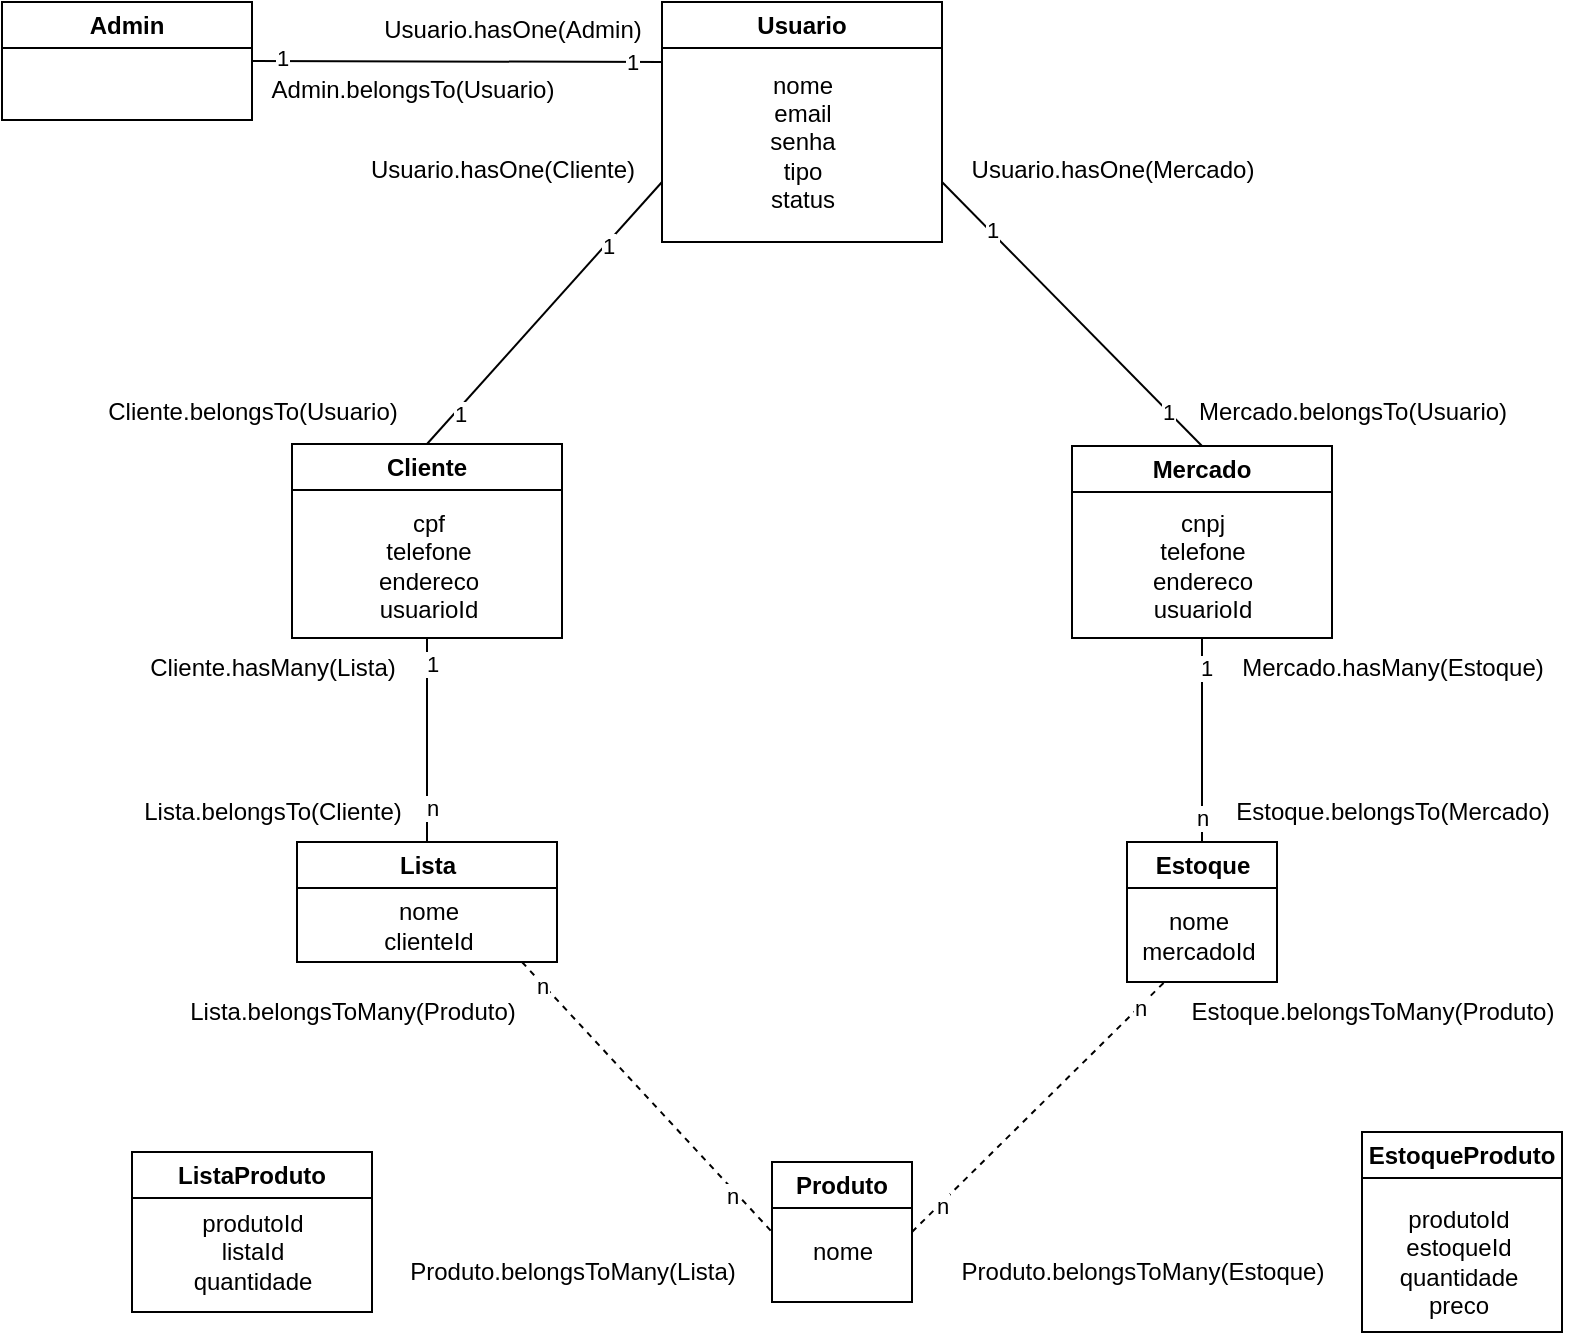 <mxfile version="20.8.3" type="github">
  <diagram id="R2lEEEUBdFMjLlhIrx00" name="Page-1">
    <mxGraphModel dx="838" dy="925" grid="1" gridSize="10" guides="1" tooltips="1" connect="1" arrows="1" fold="1" page="1" pageScale="1" pageWidth="850" pageHeight="1100" math="0" shadow="0" extFonts="Permanent Marker^https://fonts.googleapis.com/css?family=Permanent+Marker">
      <root>
        <mxCell id="0" />
        <mxCell id="1" parent="0" />
        <mxCell id="mJCVQWyvIj6q-jdcfidK-32" style="edgeStyle=none;rounded=0;orthogonalLoop=1;jettySize=auto;html=1;exitX=0;exitY=0.25;exitDx=0;exitDy=0;entryX=1;entryY=0.5;entryDx=0;entryDy=0;endArrow=none;endFill=0;" edge="1" parent="1" source="TfROTFcJluRfFDihY3kL-1" target="TfROTFcJluRfFDihY3kL-3">
          <mxGeometry relative="1" as="geometry" />
        </mxCell>
        <mxCell id="mJCVQWyvIj6q-jdcfidK-33" value="1" style="edgeLabel;html=1;align=center;verticalAlign=middle;resizable=0;points=[];" vertex="1" connectable="0" parent="mJCVQWyvIj6q-jdcfidK-32">
          <mxGeometry x="0.854" y="-2" relative="1" as="geometry">
            <mxPoint as="offset" />
          </mxGeometry>
        </mxCell>
        <mxCell id="mJCVQWyvIj6q-jdcfidK-34" value="1" style="edgeLabel;html=1;align=center;verticalAlign=middle;resizable=0;points=[];" vertex="1" connectable="0" parent="mJCVQWyvIj6q-jdcfidK-32">
          <mxGeometry x="-0.854" relative="1" as="geometry">
            <mxPoint as="offset" />
          </mxGeometry>
        </mxCell>
        <mxCell id="TfROTFcJluRfFDihY3kL-1" value="Usuario" style="swimlane;whiteSpace=wrap;html=1;" parent="1" vertex="1">
          <mxGeometry x="363" y="218" width="140" height="120" as="geometry" />
        </mxCell>
        <mxCell id="TfROTFcJluRfFDihY3kL-2" value="nome&lt;br&gt;email&lt;br&gt;senha&lt;br&gt;tipo&lt;br&gt;status" style="text;html=1;align=center;verticalAlign=middle;resizable=0;points=[];autosize=1;strokeColor=none;fillColor=none;" parent="TfROTFcJluRfFDihY3kL-1" vertex="1">
          <mxGeometry x="40" y="24.5" width="60" height="90" as="geometry" />
        </mxCell>
        <mxCell id="TfROTFcJluRfFDihY3kL-3" value="Admin" style="swimlane;whiteSpace=wrap;html=1;" parent="1" vertex="1">
          <mxGeometry x="33" y="218" width="125" height="59" as="geometry" />
        </mxCell>
        <mxCell id="mJCVQWyvIj6q-jdcfidK-12" style="edgeStyle=none;rounded=0;orthogonalLoop=1;jettySize=auto;html=1;exitX=0.5;exitY=0;exitDx=0;exitDy=0;entryX=0.5;entryY=1;entryDx=0;entryDy=0;endArrow=none;endFill=0;" edge="1" parent="1" source="TfROTFcJluRfFDihY3kL-4" target="TfROTFcJluRfFDihY3kL-7">
          <mxGeometry relative="1" as="geometry" />
        </mxCell>
        <mxCell id="mJCVQWyvIj6q-jdcfidK-14" value="1" style="edgeLabel;html=1;align=center;verticalAlign=middle;resizable=0;points=[];" vertex="1" connectable="0" parent="mJCVQWyvIj6q-jdcfidK-12">
          <mxGeometry x="0.745" y="-1" relative="1" as="geometry">
            <mxPoint x="1" as="offset" />
          </mxGeometry>
        </mxCell>
        <mxCell id="mJCVQWyvIj6q-jdcfidK-15" value="n" style="edgeLabel;html=1;align=center;verticalAlign=middle;resizable=0;points=[];" vertex="1" connectable="0" parent="mJCVQWyvIj6q-jdcfidK-12">
          <mxGeometry x="-0.667" y="-1" relative="1" as="geometry">
            <mxPoint x="1" as="offset" />
          </mxGeometry>
        </mxCell>
        <mxCell id="mJCVQWyvIj6q-jdcfidK-22" style="edgeStyle=none;rounded=0;orthogonalLoop=1;jettySize=auto;html=1;entryX=0;entryY=0.5;entryDx=0;entryDy=0;endArrow=none;endFill=0;dashed=1;" edge="1" parent="1" target="TfROTFcJluRfFDihY3kL-17">
          <mxGeometry relative="1" as="geometry">
            <mxPoint x="293" y="698" as="sourcePoint" />
          </mxGeometry>
        </mxCell>
        <mxCell id="mJCVQWyvIj6q-jdcfidK-24" value="n" style="edgeLabel;html=1;align=center;verticalAlign=middle;resizable=0;points=[];" vertex="1" connectable="0" parent="mJCVQWyvIj6q-jdcfidK-22">
          <mxGeometry x="-0.83" y="-1" relative="1" as="geometry">
            <mxPoint as="offset" />
          </mxGeometry>
        </mxCell>
        <mxCell id="mJCVQWyvIj6q-jdcfidK-25" value="n" style="edgeLabel;html=1;align=center;verticalAlign=middle;resizable=0;points=[];" vertex="1" connectable="0" parent="mJCVQWyvIj6q-jdcfidK-22">
          <mxGeometry x="0.709" y="-2" relative="1" as="geometry">
            <mxPoint as="offset" />
          </mxGeometry>
        </mxCell>
        <mxCell id="TfROTFcJluRfFDihY3kL-4" value="Lista" style="swimlane;whiteSpace=wrap;html=1;" parent="1" vertex="1">
          <mxGeometry x="180.5" y="638" width="130" height="60" as="geometry" />
        </mxCell>
        <mxCell id="TfROTFcJluRfFDihY3kL-5" value="nome&lt;br&gt;clienteId" style="text;html=1;align=center;verticalAlign=middle;resizable=0;points=[];autosize=1;strokeColor=none;fillColor=none;" parent="TfROTFcJluRfFDihY3kL-4" vertex="1">
          <mxGeometry x="30" y="21.5" width="70" height="40" as="geometry" />
        </mxCell>
        <mxCell id="mJCVQWyvIj6q-jdcfidK-1" style="rounded=0;orthogonalLoop=1;jettySize=auto;html=1;exitX=0.5;exitY=0;exitDx=0;exitDy=0;entryX=0;entryY=0.75;entryDx=0;entryDy=0;endArrow=none;endFill=0;" edge="1" parent="1" source="TfROTFcJluRfFDihY3kL-7" target="TfROTFcJluRfFDihY3kL-1">
          <mxGeometry relative="1" as="geometry" />
        </mxCell>
        <mxCell id="mJCVQWyvIj6q-jdcfidK-3" value="1" style="edgeLabel;html=1;align=center;verticalAlign=middle;resizable=0;points=[];" vertex="1" connectable="0" parent="mJCVQWyvIj6q-jdcfidK-1">
          <mxGeometry x="-0.743" y="-2" relative="1" as="geometry">
            <mxPoint as="offset" />
          </mxGeometry>
        </mxCell>
        <mxCell id="mJCVQWyvIj6q-jdcfidK-4" value="1" style="edgeLabel;html=1;align=center;verticalAlign=middle;resizable=0;points=[];" vertex="1" connectable="0" parent="mJCVQWyvIj6q-jdcfidK-1">
          <mxGeometry x="0.529" y="-1" relative="1" as="geometry">
            <mxPoint as="offset" />
          </mxGeometry>
        </mxCell>
        <mxCell id="TfROTFcJluRfFDihY3kL-7" value="Cliente" style="swimlane;whiteSpace=wrap;html=1;" parent="1" vertex="1">
          <mxGeometry x="178" y="439" width="135" height="97" as="geometry" />
        </mxCell>
        <mxCell id="TfROTFcJluRfFDihY3kL-8" value="cpf&lt;br&gt;telefone&lt;br&gt;endereco&lt;br&gt;usuarioId" style="text;html=1;align=center;verticalAlign=middle;resizable=0;points=[];autosize=1;strokeColor=none;fillColor=none;" parent="TfROTFcJluRfFDihY3kL-7" vertex="1">
          <mxGeometry x="32.5" y="26" width="70" height="70" as="geometry" />
        </mxCell>
        <mxCell id="mJCVQWyvIj6q-jdcfidK-2" style="edgeStyle=none;rounded=0;orthogonalLoop=1;jettySize=auto;html=1;exitX=0.5;exitY=0;exitDx=0;exitDy=0;entryX=1;entryY=0.75;entryDx=0;entryDy=0;endArrow=none;endFill=0;" edge="1" parent="1" source="TfROTFcJluRfFDihY3kL-9" target="TfROTFcJluRfFDihY3kL-1">
          <mxGeometry relative="1" as="geometry" />
        </mxCell>
        <mxCell id="mJCVQWyvIj6q-jdcfidK-5" value="1" style="edgeLabel;html=1;align=center;verticalAlign=middle;resizable=0;points=[];" vertex="1" connectable="0" parent="mJCVQWyvIj6q-jdcfidK-2">
          <mxGeometry x="0.631" y="-1" relative="1" as="geometry">
            <mxPoint as="offset" />
          </mxGeometry>
        </mxCell>
        <mxCell id="mJCVQWyvIj6q-jdcfidK-6" value="1" style="edgeLabel;html=1;align=center;verticalAlign=middle;resizable=0;points=[];" vertex="1" connectable="0" parent="mJCVQWyvIj6q-jdcfidK-2">
          <mxGeometry x="-0.741" relative="1" as="geometry">
            <mxPoint as="offset" />
          </mxGeometry>
        </mxCell>
        <mxCell id="TfROTFcJluRfFDihY3kL-9" value="Mercado" style="swimlane;whiteSpace=wrap;html=1;" parent="1" vertex="1">
          <mxGeometry x="568" y="440" width="130" height="96" as="geometry" />
        </mxCell>
        <mxCell id="TfROTFcJluRfFDihY3kL-10" value="cnpj&lt;br&gt;telefone&lt;br&gt;endereco&lt;br&gt;usuarioId" style="text;html=1;align=center;verticalAlign=middle;resizable=0;points=[];autosize=1;strokeColor=none;fillColor=none;" parent="TfROTFcJluRfFDihY3kL-9" vertex="1">
          <mxGeometry x="30" y="25" width="70" height="70" as="geometry" />
        </mxCell>
        <mxCell id="mJCVQWyvIj6q-jdcfidK-13" style="edgeStyle=none;rounded=0;orthogonalLoop=1;jettySize=auto;html=1;exitX=0.5;exitY=0;exitDx=0;exitDy=0;entryX=0.5;entryY=1;entryDx=0;entryDy=0;endArrow=none;endFill=0;" edge="1" parent="1" source="TfROTFcJluRfFDihY3kL-11" target="TfROTFcJluRfFDihY3kL-9">
          <mxGeometry relative="1" as="geometry" />
        </mxCell>
        <mxCell id="mJCVQWyvIj6q-jdcfidK-16" value="1" style="edgeLabel;html=1;align=center;verticalAlign=middle;resizable=0;points=[];" vertex="1" connectable="0" parent="mJCVQWyvIj6q-jdcfidK-13">
          <mxGeometry x="0.706" y="-2" relative="1" as="geometry">
            <mxPoint as="offset" />
          </mxGeometry>
        </mxCell>
        <mxCell id="mJCVQWyvIj6q-jdcfidK-17" value="n" style="edgeLabel;html=1;align=center;verticalAlign=middle;resizable=0;points=[];" vertex="1" connectable="0" parent="mJCVQWyvIj6q-jdcfidK-13">
          <mxGeometry x="-0.765" relative="1" as="geometry">
            <mxPoint as="offset" />
          </mxGeometry>
        </mxCell>
        <mxCell id="TfROTFcJluRfFDihY3kL-11" value="Estoque" style="swimlane;whiteSpace=wrap;html=1;" parent="1" vertex="1">
          <mxGeometry x="595.5" y="638" width="75" height="70" as="geometry" />
        </mxCell>
        <mxCell id="TfROTFcJluRfFDihY3kL-12" value="nome&lt;br&gt;mercadoId" style="text;html=1;align=center;verticalAlign=middle;resizable=0;points=[];autosize=1;strokeColor=none;fillColor=none;" parent="TfROTFcJluRfFDihY3kL-11" vertex="1">
          <mxGeometry x="-5" y="26.5" width="80" height="40" as="geometry" />
        </mxCell>
        <mxCell id="TfROTFcJluRfFDihY3kL-13" value="ListaProduto" style="swimlane;whiteSpace=wrap;html=1;" parent="1" vertex="1">
          <mxGeometry x="98" y="793" width="120" height="80" as="geometry" />
        </mxCell>
        <mxCell id="TfROTFcJluRfFDihY3kL-14" value="produtoId&lt;br&gt;listaId&lt;br&gt;quantidade" style="text;html=1;align=center;verticalAlign=middle;resizable=0;points=[];autosize=1;strokeColor=none;fillColor=none;" parent="TfROTFcJluRfFDihY3kL-13" vertex="1">
          <mxGeometry x="20" y="20" width="80" height="60" as="geometry" />
        </mxCell>
        <mxCell id="TfROTFcJluRfFDihY3kL-15" value="EstoqueProduto" style="swimlane;whiteSpace=wrap;html=1;" parent="1" vertex="1">
          <mxGeometry x="713" y="783" width="100" height="100" as="geometry" />
        </mxCell>
        <mxCell id="TfROTFcJluRfFDihY3kL-16" value="produtoId&lt;br&gt;estoqueId&lt;br&gt;quantidade&lt;br&gt;preco" style="text;html=1;align=center;verticalAlign=middle;resizable=0;points=[];autosize=1;strokeColor=none;fillColor=none;" parent="TfROTFcJluRfFDihY3kL-15" vertex="1">
          <mxGeometry x="7.5" y="30" width="80" height="70" as="geometry" />
        </mxCell>
        <mxCell id="mJCVQWyvIj6q-jdcfidK-23" style="edgeStyle=none;rounded=0;orthogonalLoop=1;jettySize=auto;html=1;exitX=1;exitY=0.5;exitDx=0;exitDy=0;entryX=0.25;entryY=1;entryDx=0;entryDy=0;dashed=1;endArrow=none;endFill=0;" edge="1" parent="1" source="TfROTFcJluRfFDihY3kL-17" target="TfROTFcJluRfFDihY3kL-11">
          <mxGeometry relative="1" as="geometry" />
        </mxCell>
        <mxCell id="mJCVQWyvIj6q-jdcfidK-26" value="n" style="edgeLabel;html=1;align=center;verticalAlign=middle;resizable=0;points=[];" vertex="1" connectable="0" parent="mJCVQWyvIj6q-jdcfidK-23">
          <mxGeometry x="0.783" y="-1" relative="1" as="geometry">
            <mxPoint y="-1" as="offset" />
          </mxGeometry>
        </mxCell>
        <mxCell id="mJCVQWyvIj6q-jdcfidK-27" value="n" style="edgeLabel;html=1;align=center;verticalAlign=middle;resizable=0;points=[];" vertex="1" connectable="0" parent="mJCVQWyvIj6q-jdcfidK-23">
          <mxGeometry x="-0.777" y="-1" relative="1" as="geometry">
            <mxPoint as="offset" />
          </mxGeometry>
        </mxCell>
        <mxCell id="TfROTFcJluRfFDihY3kL-17" value="Produto" style="swimlane;whiteSpace=wrap;html=1;" parent="1" vertex="1">
          <mxGeometry x="418" y="798" width="70" height="70" as="geometry" />
        </mxCell>
        <mxCell id="TfROTFcJluRfFDihY3kL-18" value="nome" style="text;html=1;align=center;verticalAlign=middle;resizable=0;points=[];autosize=1;strokeColor=none;fillColor=none;" parent="TfROTFcJluRfFDihY3kL-17" vertex="1">
          <mxGeometry x="10" y="30" width="50" height="30" as="geometry" />
        </mxCell>
        <mxCell id="mJCVQWyvIj6q-jdcfidK-7" value="Usuario.hasOne(Cliente)" style="text;html=1;align=center;verticalAlign=middle;resizable=0;points=[];autosize=1;strokeColor=none;fillColor=none;" vertex="1" parent="1">
          <mxGeometry x="203" y="287" width="160" height="30" as="geometry" />
        </mxCell>
        <mxCell id="mJCVQWyvIj6q-jdcfidK-8" value="Usuario.hasOne(Mercado)" style="text;html=1;align=center;verticalAlign=middle;resizable=0;points=[];autosize=1;strokeColor=none;fillColor=none;" vertex="1" parent="1">
          <mxGeometry x="508" y="287" width="160" height="30" as="geometry" />
        </mxCell>
        <mxCell id="mJCVQWyvIj6q-jdcfidK-9" value="Cliente.belongsTo(Usuario)" style="text;html=1;align=center;verticalAlign=middle;resizable=0;points=[];autosize=1;strokeColor=none;fillColor=none;" vertex="1" parent="1">
          <mxGeometry x="73" y="408" width="170" height="30" as="geometry" />
        </mxCell>
        <mxCell id="mJCVQWyvIj6q-jdcfidK-11" value="Mercado.belongsTo(Usuario)" style="text;html=1;align=center;verticalAlign=middle;resizable=0;points=[];autosize=1;strokeColor=none;fillColor=none;" vertex="1" parent="1">
          <mxGeometry x="618" y="408" width="180" height="30" as="geometry" />
        </mxCell>
        <mxCell id="mJCVQWyvIj6q-jdcfidK-18" value="Cliente.hasMany(Lista)" style="text;html=1;align=center;verticalAlign=middle;resizable=0;points=[];autosize=1;strokeColor=none;fillColor=none;" vertex="1" parent="1">
          <mxGeometry x="93" y="536" width="150" height="30" as="geometry" />
        </mxCell>
        <mxCell id="mJCVQWyvIj6q-jdcfidK-19" value="Lista.belongsTo(Cliente)" style="text;html=1;align=center;verticalAlign=middle;resizable=0;points=[];autosize=1;strokeColor=none;fillColor=none;" vertex="1" parent="1">
          <mxGeometry x="93" y="608" width="150" height="30" as="geometry" />
        </mxCell>
        <mxCell id="mJCVQWyvIj6q-jdcfidK-20" value="Mercado.hasMany(Estoque)" style="text;html=1;align=center;verticalAlign=middle;resizable=0;points=[];autosize=1;strokeColor=none;fillColor=none;" vertex="1" parent="1">
          <mxGeometry x="643" y="536" width="170" height="30" as="geometry" />
        </mxCell>
        <mxCell id="mJCVQWyvIj6q-jdcfidK-21" value="Estoque.belongsTo(Mercado)" style="text;html=1;align=center;verticalAlign=middle;resizable=0;points=[];autosize=1;strokeColor=none;fillColor=none;" vertex="1" parent="1">
          <mxGeometry x="638" y="608" width="180" height="30" as="geometry" />
        </mxCell>
        <mxCell id="mJCVQWyvIj6q-jdcfidK-28" value="Lista.belongsToMany(Produto)" style="text;html=1;align=center;verticalAlign=middle;resizable=0;points=[];autosize=1;strokeColor=none;fillColor=none;" vertex="1" parent="1">
          <mxGeometry x="113" y="708" width="190" height="30" as="geometry" />
        </mxCell>
        <mxCell id="mJCVQWyvIj6q-jdcfidK-29" value="Estoque.belongsToMany(Produto)" style="text;html=1;align=center;verticalAlign=middle;resizable=0;points=[];autosize=1;strokeColor=none;fillColor=none;" vertex="1" parent="1">
          <mxGeometry x="618" y="708" width="200" height="30" as="geometry" />
        </mxCell>
        <mxCell id="mJCVQWyvIj6q-jdcfidK-30" value="Produto.belongsToMany(Lista)" style="text;html=1;align=center;verticalAlign=middle;resizable=0;points=[];autosize=1;strokeColor=none;fillColor=none;" vertex="1" parent="1">
          <mxGeometry x="223" y="838" width="190" height="30" as="geometry" />
        </mxCell>
        <mxCell id="mJCVQWyvIj6q-jdcfidK-31" value="Produto.belongsToMany(Estoque)" style="text;html=1;align=center;verticalAlign=middle;resizable=0;points=[];autosize=1;strokeColor=none;fillColor=none;" vertex="1" parent="1">
          <mxGeometry x="503" y="838" width="200" height="30" as="geometry" />
        </mxCell>
        <mxCell id="mJCVQWyvIj6q-jdcfidK-35" value="Admin.belongsTo(Usuario)" style="text;html=1;align=center;verticalAlign=middle;resizable=0;points=[];autosize=1;strokeColor=none;fillColor=none;" vertex="1" parent="1">
          <mxGeometry x="158" y="247" width="160" height="30" as="geometry" />
        </mxCell>
        <mxCell id="mJCVQWyvIj6q-jdcfidK-36" value="Usuario.hasOne(Admin)" style="text;html=1;align=center;verticalAlign=middle;resizable=0;points=[];autosize=1;strokeColor=none;fillColor=none;" vertex="1" parent="1">
          <mxGeometry x="213" y="217" width="150" height="30" as="geometry" />
        </mxCell>
      </root>
    </mxGraphModel>
  </diagram>
</mxfile>
